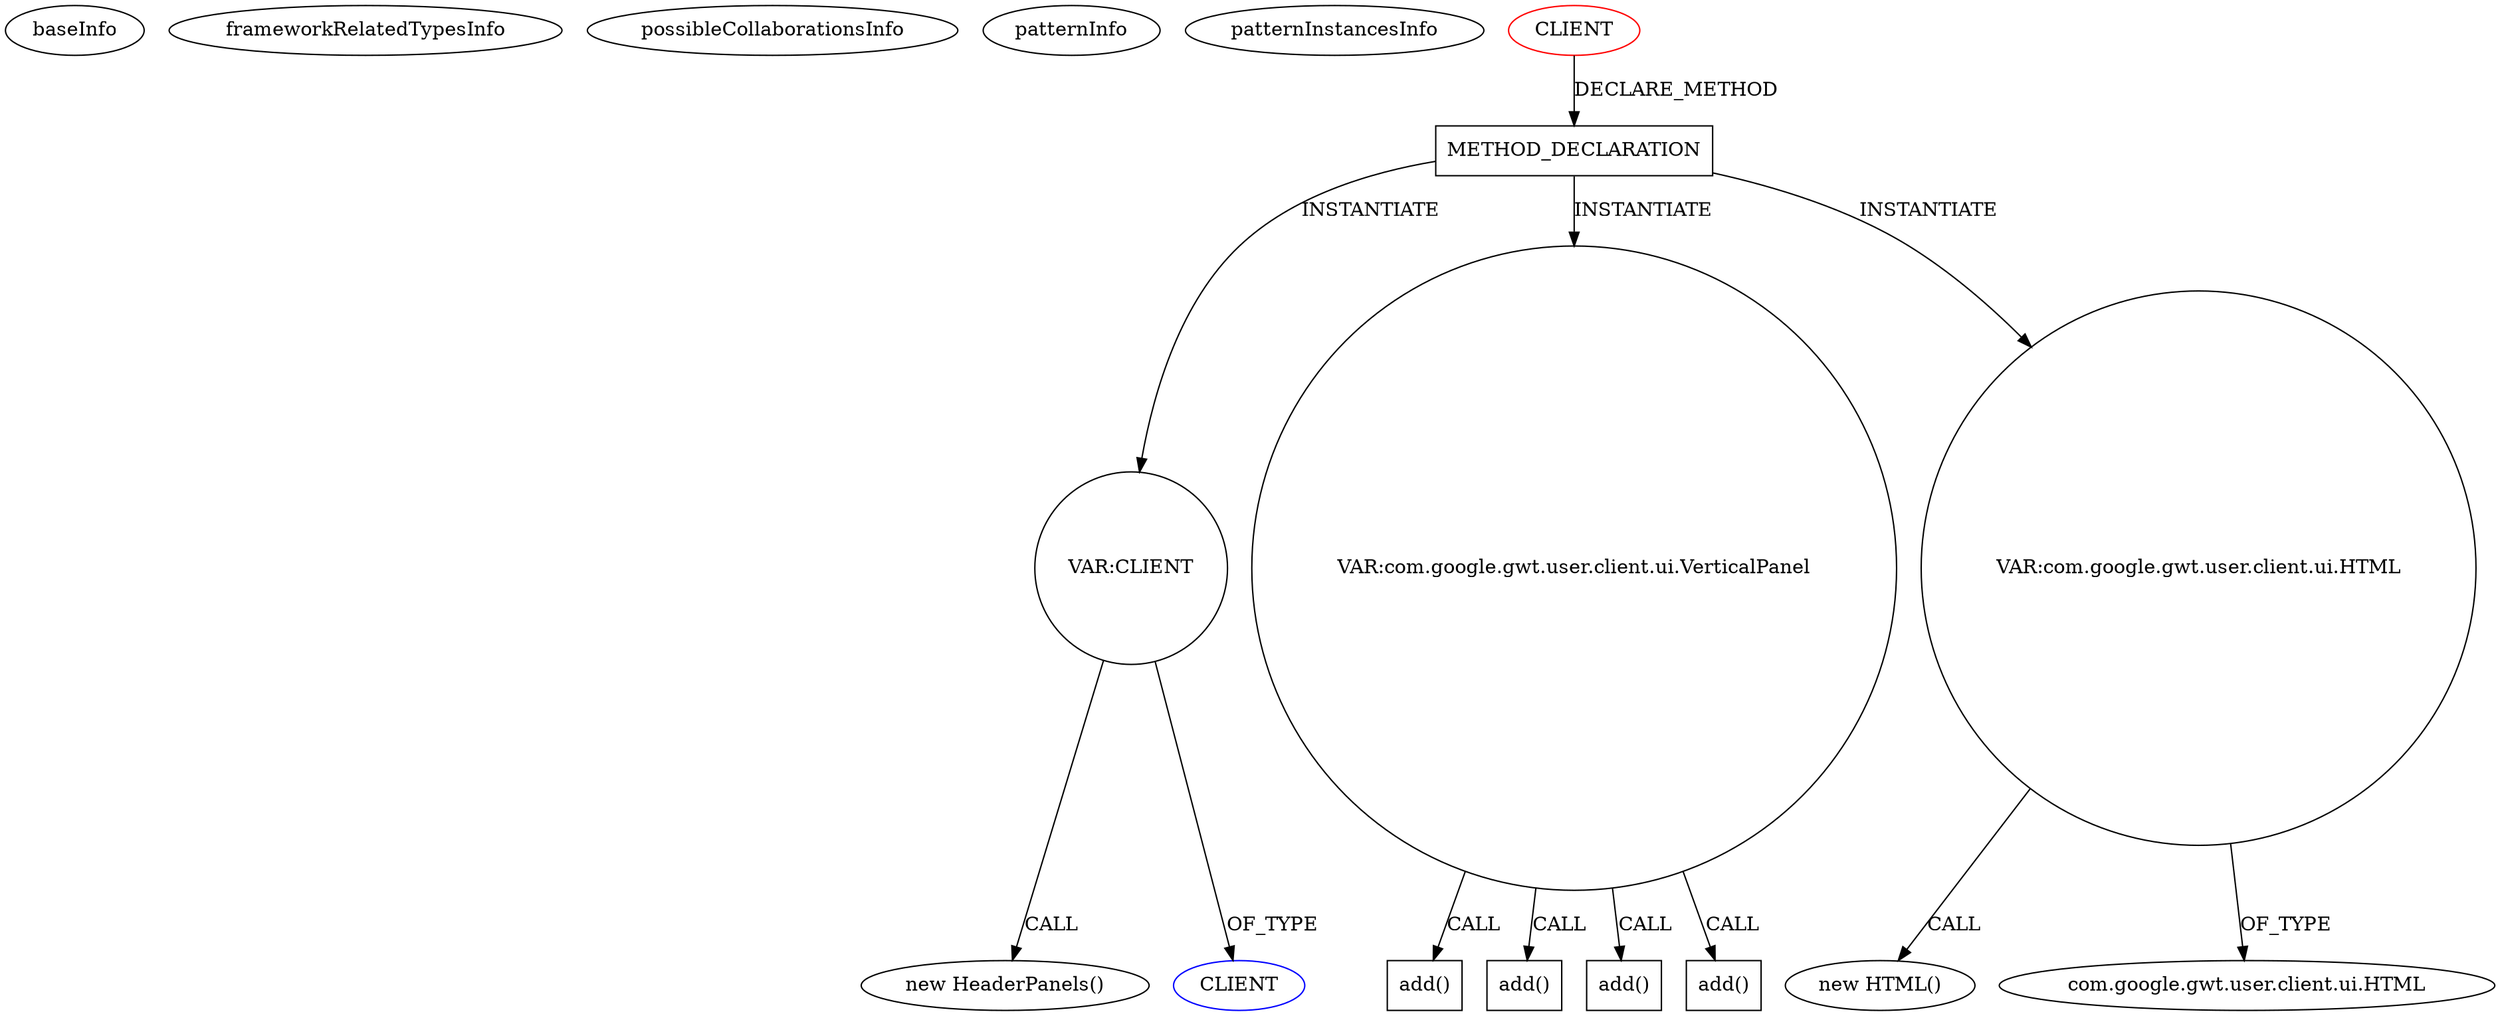 digraph {
baseInfo[graphId=1457,category="pattern",isAnonymous=false,possibleRelation=false]
frameworkRelatedTypesInfo[]
possibleCollaborationsInfo[]
patternInfo[frequency=2.0,patternRootClient=0]
patternInstancesInfo[0="MainMain-ChatCafeine~/MainMain-ChatCafeine/ChatCafeine-master/ChatCafeine/src/sources/client/vue/coffeeRoom/ListUserPanel.java~ListUserPanel~231",1="MainMain-ChatCafeine~/MainMain-ChatCafeine/ChatCafeine-master/ChatCafeine/src/sources/client/vue/coffeeRoom/ChoixSallePanel.java~ChoixSallePanel~262"]
9[label="new HeaderPanels()",vertexType="CONSTRUCTOR_CALL",isFrameworkType=false]
10[label="VAR:CLIENT",vertexType="VARIABLE_EXPRESION",isFrameworkType=false,shape=circle]
2[label="METHOD_DECLARATION",vertexType="CLIENT_METHOD_DECLARATION",isFrameworkType=false,shape=box]
0[label="CLIENT",vertexType="ROOT_CLIENT_CLASS_DECLARATION",isFrameworkType=false,color=red]
6[label="VAR:com.google.gwt.user.client.ui.VerticalPanel",vertexType="VARIABLE_EXPRESION",isFrameworkType=false,shape=circle]
26[label="add()",vertexType="INSIDE_CALL",isFrameworkType=false,shape=box]
14[label="add()",vertexType="INSIDE_CALL",isFrameworkType=false,shape=box]
20[label="add()",vertexType="INSIDE_CALL",isFrameworkType=false,shape=box]
7[label="add()",vertexType="INSIDE_CALL",isFrameworkType=false,shape=box]
28[label="VAR:com.google.gwt.user.client.ui.HTML",vertexType="VARIABLE_EXPRESION",isFrameworkType=false,shape=circle]
27[label="new HTML()",vertexType="CONSTRUCTOR_CALL",isFrameworkType=false]
18[label="com.google.gwt.user.client.ui.HTML",vertexType="FRAMEWORK_CLASS_TYPE",isFrameworkType=false]
11[label="CLIENT",vertexType="REFERENCE_CLIENT_CLASS_DECLARATION",isFrameworkType=false,color=blue]
10->11[label="OF_TYPE"]
2->6[label="INSTANTIATE"]
6->20[label="CALL"]
6->26[label="CALL"]
0->2[label="DECLARE_METHOD"]
2->10[label="INSTANTIATE"]
2->28[label="INSTANTIATE"]
6->7[label="CALL"]
6->14[label="CALL"]
28->27[label="CALL"]
10->9[label="CALL"]
28->18[label="OF_TYPE"]
}
